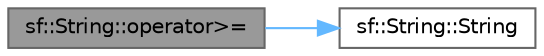 digraph "sf::String::operator&gt;="
{
 // LATEX_PDF_SIZE
  bgcolor="transparent";
  edge [fontname=Helvetica,fontsize=10,labelfontname=Helvetica,labelfontsize=10];
  node [fontname=Helvetica,fontsize=10,shape=box,height=0.2,width=0.4];
  rankdir="LR";
  Node1 [id="Node000001",label="sf::String::operator\>=",height=0.2,width=0.4,color="gray40", fillcolor="grey60", style="filled", fontcolor="black",tooltip="Overload of >= operator to compare two UTF-32 strings."];
  Node1 -> Node2 [id="edge1_Node000001_Node000002",color="steelblue1",style="solid",tooltip=" "];
  Node2 [id="Node000002",label="sf::String::String",height=0.2,width=0.4,color="grey40", fillcolor="white", style="filled",URL="$classsf_1_1_string.html#a9563a4e93f692e0c8e8702b374ef8692",tooltip="Default constructor."];
}
